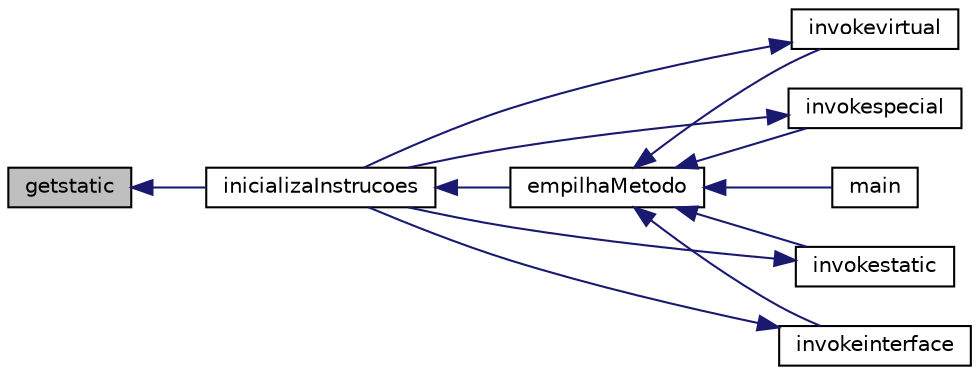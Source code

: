 digraph "getstatic"
{
 // INTERACTIVE_SVG=YES
  edge [fontname="Helvetica",fontsize="10",labelfontname="Helvetica",labelfontsize="10"];
  node [fontname="Helvetica",fontsize="10",shape=record];
  rankdir="LR";
  Node1186 [label="getstatic",height=0.2,width=0.4,color="black", fillcolor="grey75", style="filled", fontcolor="black"];
  Node1186 -> Node1187 [dir="back",color="midnightblue",fontsize="10",style="solid"];
  Node1187 [label="inicializaInstrucoes",height=0.2,width=0.4,color="black", fillcolor="white", style="filled",URL="$instrucao_8h.html#a308f4b87fb42ab5a62790c0127003ebe"];
  Node1187 -> Node1188 [dir="back",color="midnightblue",fontsize="10",style="solid"];
  Node1188 [label="empilhaMetodo",height=0.2,width=0.4,color="black", fillcolor="white", style="filled",URL="$metodo_8h.html#a68acc5b3f2238f62b7d0ee50964183c1"];
  Node1188 -> Node1189 [dir="back",color="midnightblue",fontsize="10",style="solid"];
  Node1189 [label="invokevirtual",height=0.2,width=0.4,color="black", fillcolor="white", style="filled",URL="$instrucao_8h.html#a78801a57dd7317b58754d741e22607a7"];
  Node1189 -> Node1187 [dir="back",color="midnightblue",fontsize="10",style="solid"];
  Node1188 -> Node1190 [dir="back",color="midnightblue",fontsize="10",style="solid"];
  Node1190 [label="invokespecial",height=0.2,width=0.4,color="black", fillcolor="white", style="filled",URL="$instrucao_8h.html#aea396d65920fd2046b81c2b5742f8fc2"];
  Node1190 -> Node1187 [dir="back",color="midnightblue",fontsize="10",style="solid"];
  Node1188 -> Node1191 [dir="back",color="midnightblue",fontsize="10",style="solid"];
  Node1191 [label="invokestatic",height=0.2,width=0.4,color="black", fillcolor="white", style="filled",URL="$instrucao_8h.html#a99b74fdcaa5d59615718fc49f4cb1bf2"];
  Node1191 -> Node1187 [dir="back",color="midnightblue",fontsize="10",style="solid"];
  Node1188 -> Node1192 [dir="back",color="midnightblue",fontsize="10",style="solid"];
  Node1192 [label="invokeinterface",height=0.2,width=0.4,color="black", fillcolor="white", style="filled",URL="$instrucao_8h.html#a04465c61aa4c123ce79dc562244e7af8"];
  Node1192 -> Node1187 [dir="back",color="midnightblue",fontsize="10",style="solid"];
  Node1188 -> Node1193 [dir="back",color="midnightblue",fontsize="10",style="solid"];
  Node1193 [label="main",height=0.2,width=0.4,color="black", fillcolor="white", style="filled",URL="$main_8c.html#a0ddf1224851353fc92bfbff6f499fa97"];
}
